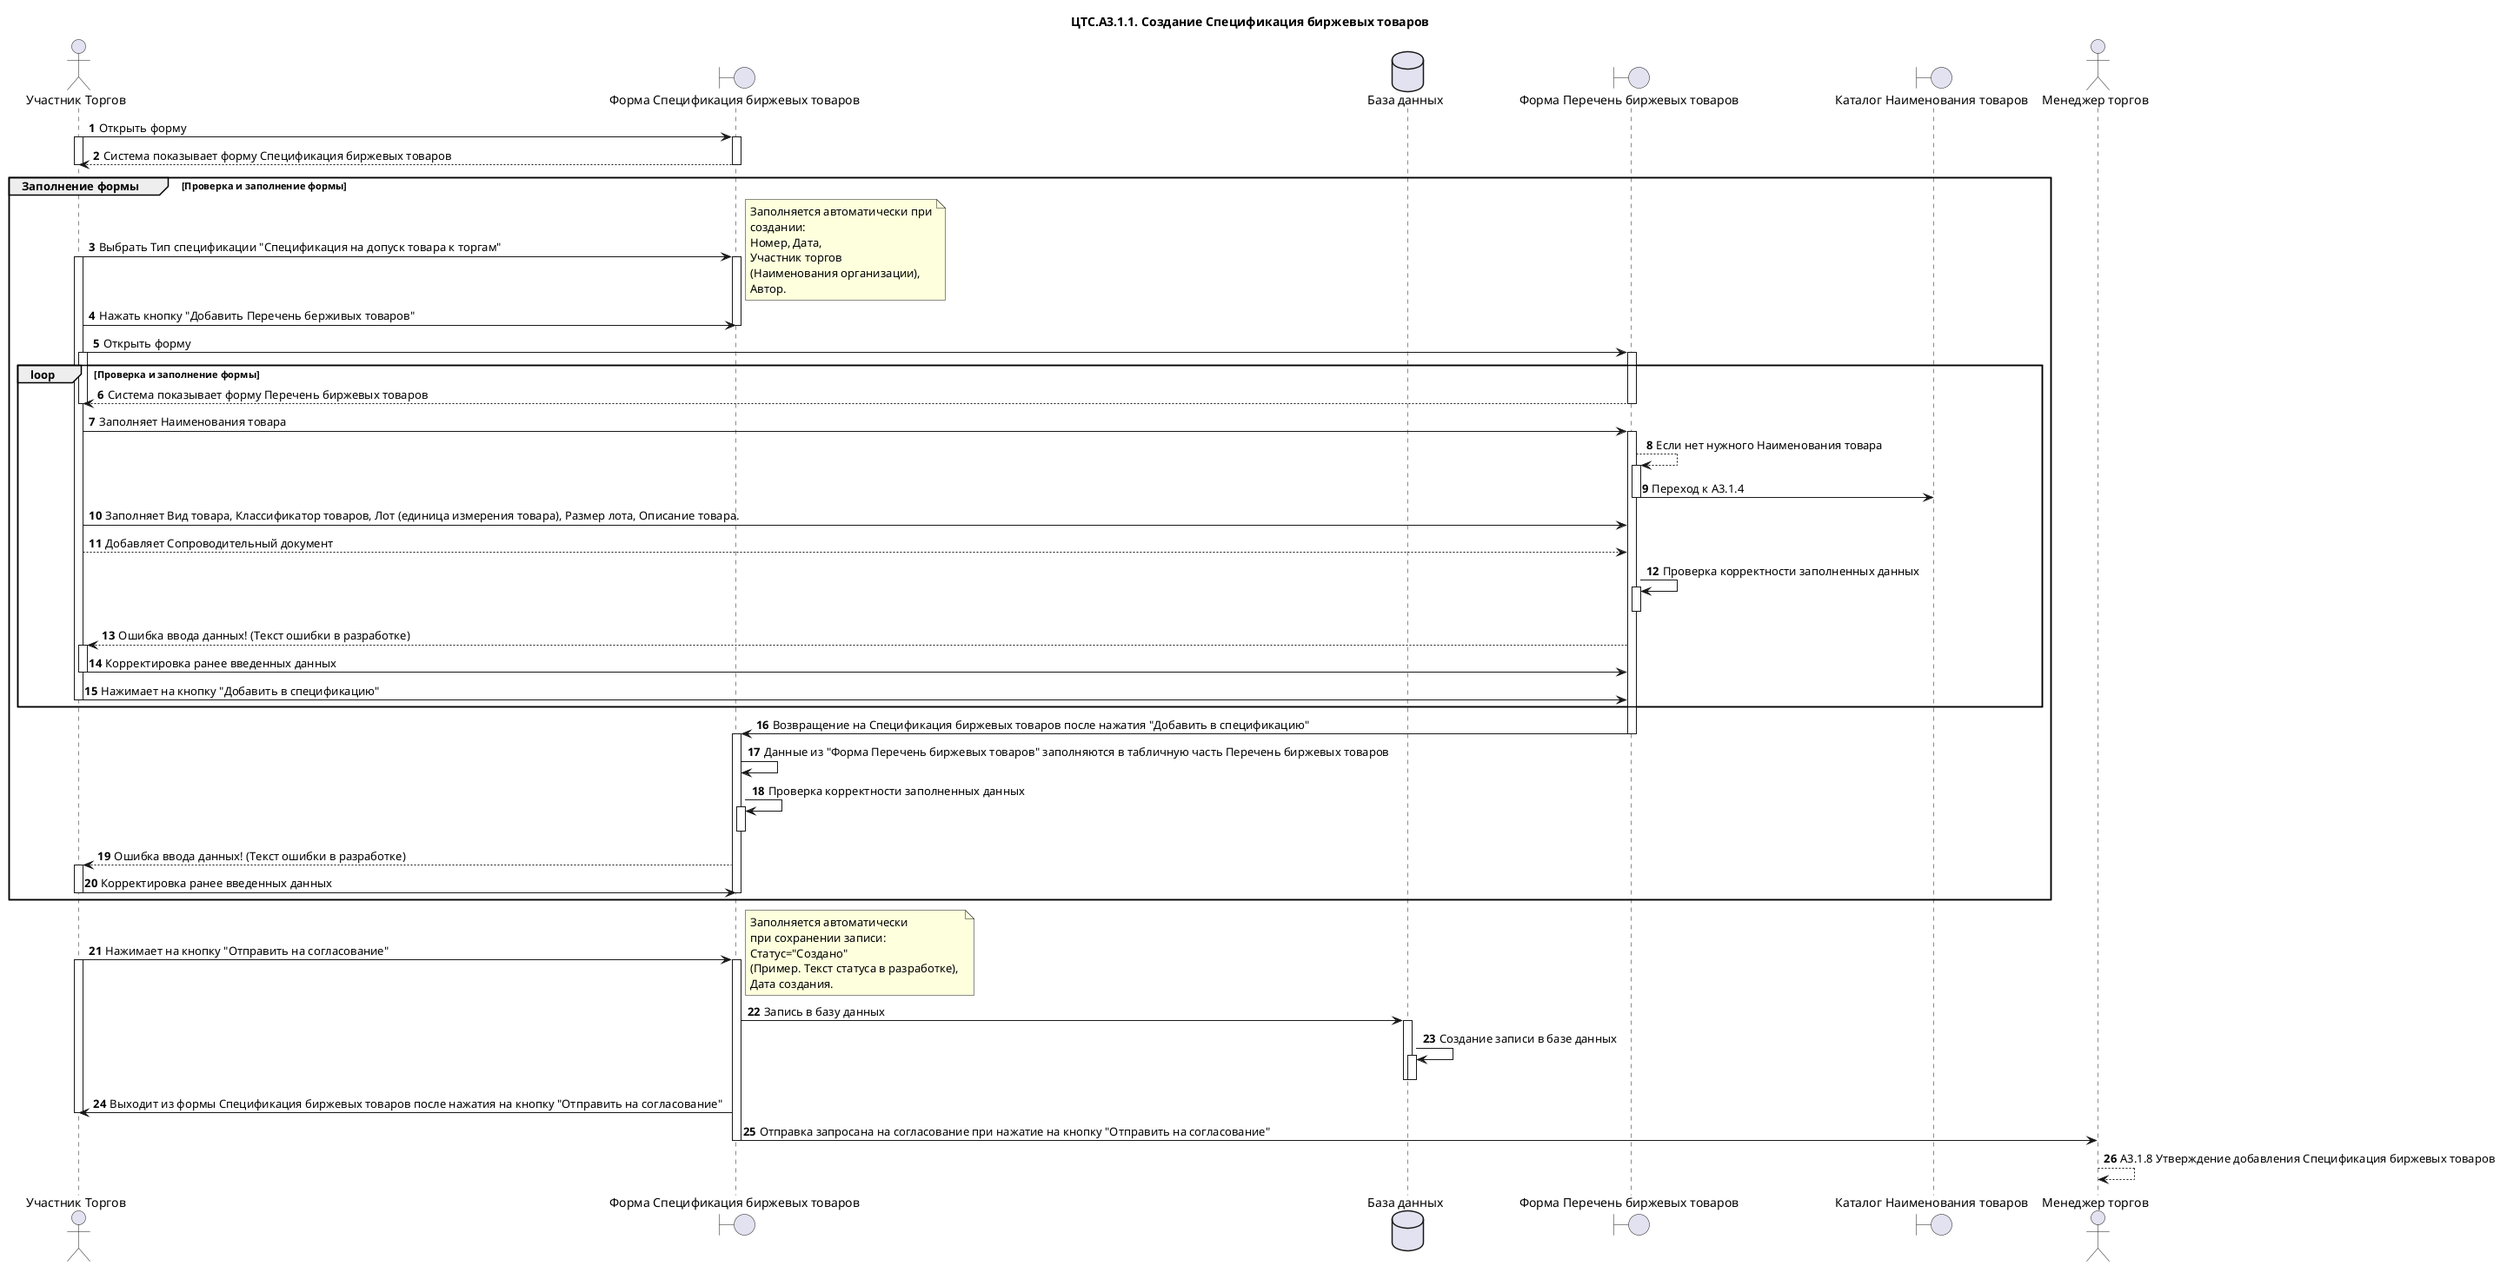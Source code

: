 @startuml "ЦТС.А3.1 Допуск товара к торгам"
title "ЦТС.А3.1.1. Создание Спецификация биржевых товаров"
actor "Участник Торгов" as User
boundary "Форма Спецификация биржевых товаров" as SpecificationForm
database "База данных" as Database
boundary "Форма Перечень биржевых товаров" as SpecificationCommoditiesForm
boundary "Каталог Наименования товаров" as CommoditiesForm
actor "Менеджер торгов" as UserCTS

autonumber
User -> SpecificationForm: Открыть форму
activate User
activate SpecificationForm

SpecificationForm-->User: Система показывает форму Спецификация биржевых товаров
deactivate User
deactivate SpecificationForm

group Заполнение формы [Проверка и заполнение формы]

User -> SpecificationForm: Выбрать Тип спецификации "Спецификация на допуск товара к торгам"
note right
    Заполняется автоматически при
    создании: 
    Номер, Дата, 
    Участник торгов
    (Наименования организации), 
    Автор.
 end note
activate User
activate SpecificationForm


User -> SpecificationForm: Нажать кнопку "Добавить Перечень берживых товаров"
deactivate SpecificationForm
User -> SpecificationCommoditiesForm: Открыть форму
activate User
activate SpecificationCommoditiesForm

loop Проверка и заполнение формы

    SpecificationCommoditiesForm-->User: Система показывает форму Перечень биржевых товаров
    deactivate User
    deactivate SpecificationCommoditiesForm

    User -> SpecificationCommoditiesForm: Заполняет Наименования товара

    activate SpecificationCommoditiesForm
    SpecificationCommoditiesForm --> SpecificationCommoditiesForm: Если нет нужного Наименования товара
    activate SpecificationCommoditiesForm
    SpecificationCommoditiesForm -> CommoditiesForm: Переход к А3.1.4
    deactivate SpecificationCommoditiesForm
    User->SpecificationCommoditiesForm: Заполняет Вид товара, Классификатор товаров, Лот (единица измерения товара), Размер лота, Описание товара.
    User-->SpecificationCommoditiesForm: Добавляет Cопроводительный документ
    SpecificationCommoditiesForm -> SpecificationCommoditiesForm: Проверка корректности заполненных данных 
    activate SpecificationCommoditiesForm
    deactivate SpecificationCommoditiesForm
    SpecificationCommoditiesForm --> User: Ошибка ввода данных! (Текст ошибки в разработке) 
    deactivate SpecificationForm
    activate User
    User->SpecificationCommoditiesForm: Корректировка ранее введенных данных
    deactivate User
    
    User -> SpecificationCommoditiesForm: Нажимает на кнопку "Добавить в спецификацию"
    deactivate User
    
    end


SpecificationCommoditiesForm -> SpecificationForm: Возвращение на Спецификация биржевых товаров после нажатия "Добавить в спецификацию"
deactivate SpecificationCommoditiesForm
activate SpecificationForm
SpecificationForm -> SpecificationForm: Данные из "Форма Перечень биржевых товаров" заполняются в табличную часть Перечень биржевых товаров


SpecificationForm -> SpecificationForm: Проверка корректности заполненных данных 
activate SpecificationForm
deactivate SpecificationForm
deactivate User

SpecificationForm --> User: Ошибка ввода данных! (Текст ошибки в разработке) 
activate User

User->SpecificationForm: Корректировка ранее введенных данных
deactivate User
deactivate SpecificationForm
end

User -> SpecificationForm: Нажимает на кнопку "Отправить на согласование"
activate SpecificationForm
activate User
note right
    Заполняется автоматически 
    при сохранении записи: 
    Статус="Создано"
    (Пример. Текст статуса в разработке), 
    Дата создания.
end note
SpecificationForm->Database: Запись в базу данных


activate Database
Database->Database: Создание записи в базе данных
activate Database
deactivate Database
deactivate Database
SpecificationForm->User: Выходит из формы Спецификация биржевых товаров после нажатия на кнопку "Отправить на согласование"

deactivate User

SpecificationForm->UserCTS: Отправка запросана на согласование при нажатие на кнопку "Отправить на согласование"
deactivate SpecificationForm
UserCTS-->UserCTS: А3.1.8 Утверждение добавления Спецификация биржевых товаров

@enduml